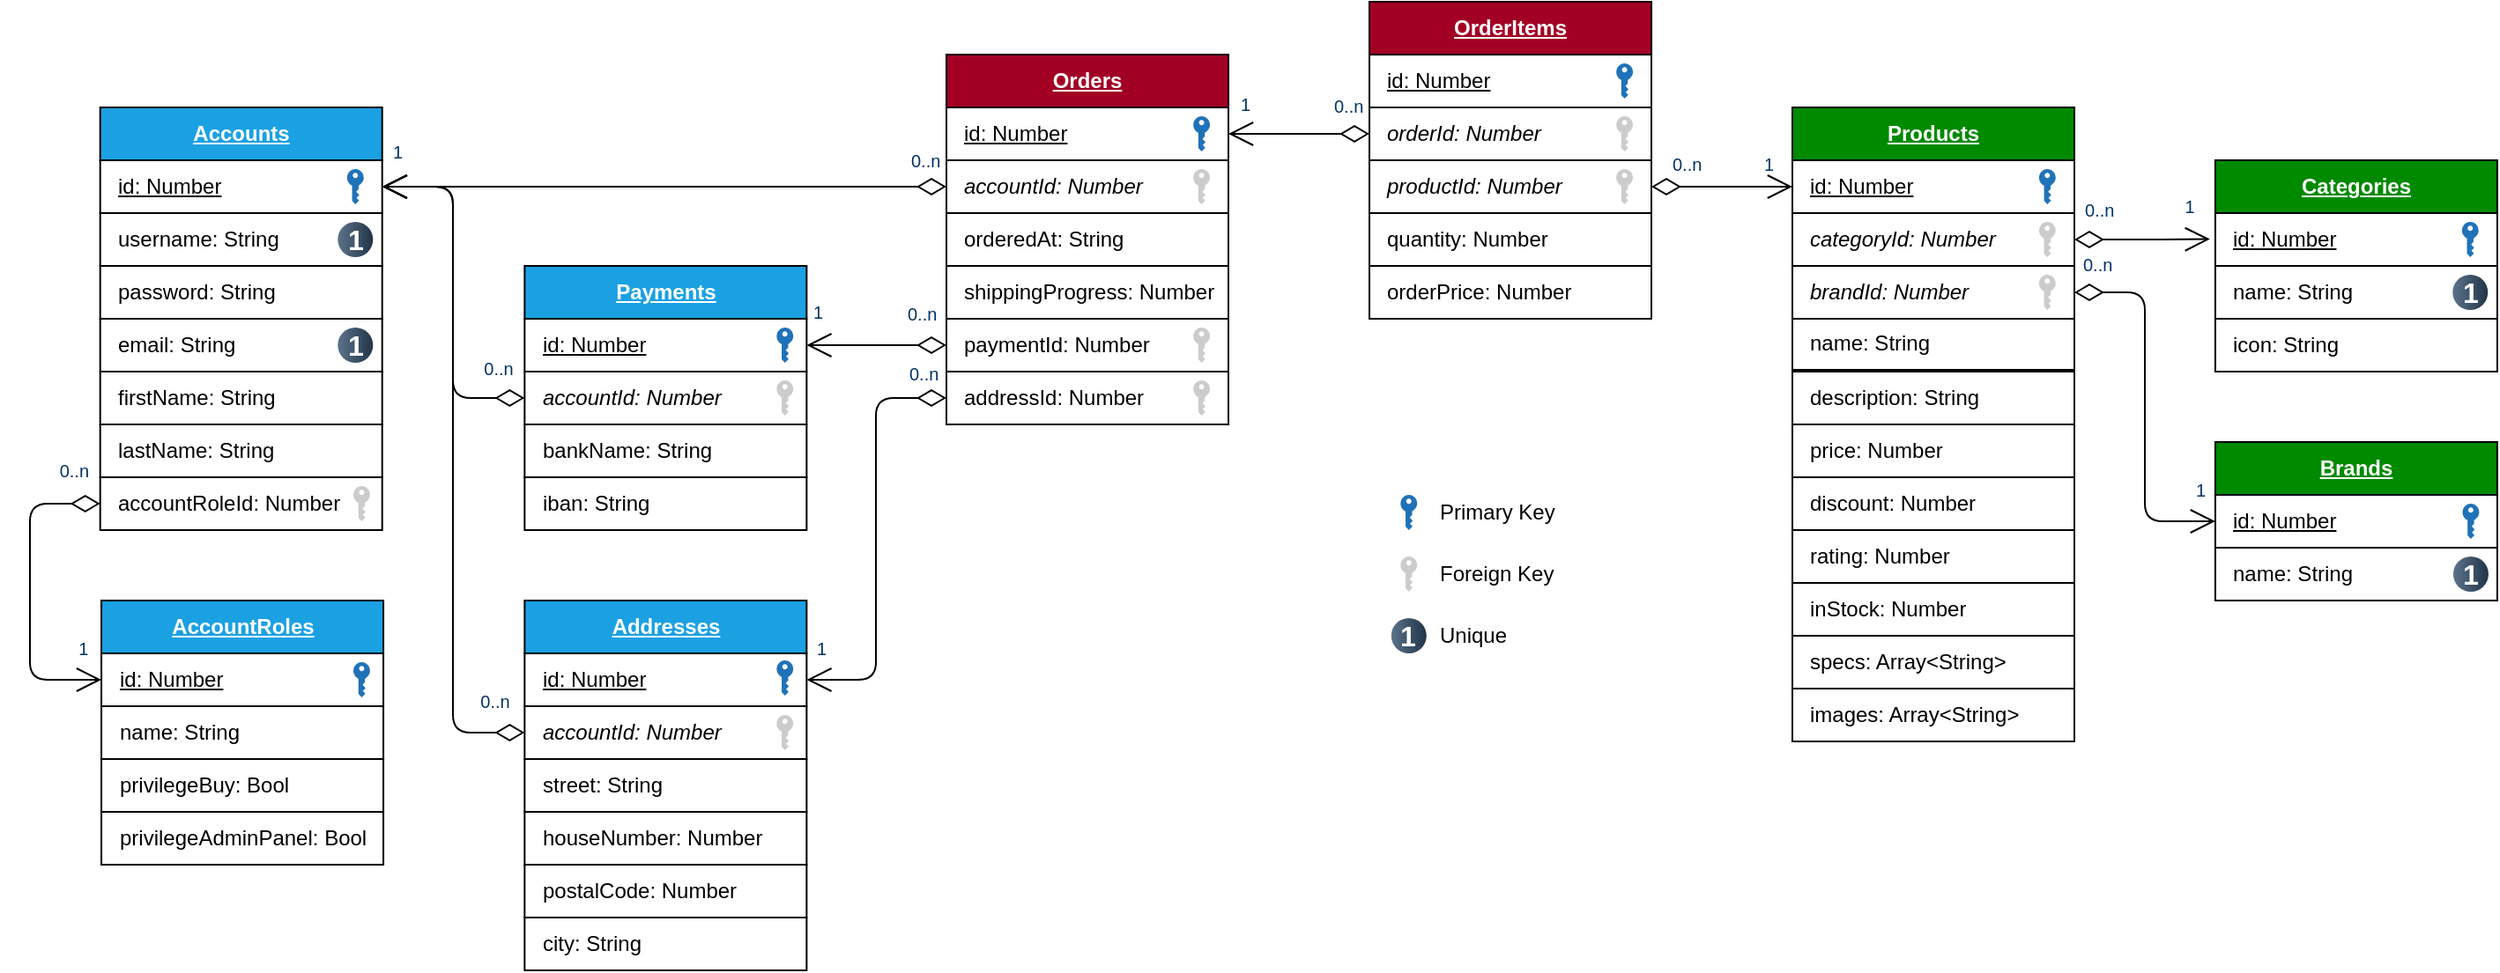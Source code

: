 <mxfile version="24.7.8">
  <diagram name="Page-1" id="WevClHWmhzPAQ7FDN5po">
    <mxGraphModel dx="3327" dy="570" grid="1" gridSize="10" guides="1" tooltips="1" connect="1" arrows="1" fold="1" page="1" pageScale="1" pageWidth="1169" pageHeight="827" math="0" shadow="0">
      <root>
        <mxCell id="0" />
        <mxCell id="1" parent="0" />
        <mxCell id="-XxvrMC6G6SQ8Xm1xsTM-4" value="&lt;blockquote style=&quot;margin: 0px 0px 0px 8px; border: none; padding: 0px;&quot;&gt;&lt;u&gt;id:&amp;nbsp;&lt;/u&gt;&lt;u style=&quot;background-color: initial;&quot;&gt;Number&lt;/u&gt;&lt;/blockquote&gt;" style="rounded=0;whiteSpace=wrap;html=1;align=left;" parent="1" vertex="1">
          <mxGeometry x="-200" y="420" width="160" height="30" as="geometry" />
        </mxCell>
        <mxCell id="-XxvrMC6G6SQ8Xm1xsTM-5" value="&lt;blockquote style=&quot;margin: 0px; border: none; padding: 0px;&quot;&gt;&lt;b&gt;&lt;u&gt;Products&lt;/u&gt;&lt;/b&gt;&lt;/blockquote&gt;" style="rounded=0;whiteSpace=wrap;html=1;align=center;fillColor=#008a00;strokeColor=default;fontColor=#ffffff;" parent="1" vertex="1">
          <mxGeometry x="-200" y="390" width="160" height="30" as="geometry" />
        </mxCell>
        <mxCell id="-XxvrMC6G6SQ8Xm1xsTM-21" value="&lt;blockquote style=&quot;margin: 0px 0px 0px 8px; border: none; padding: 0px;&quot;&gt;name: String&lt;/blockquote&gt;" style="rounded=0;whiteSpace=wrap;html=1;align=left;" parent="1" vertex="1">
          <mxGeometry x="-200" y="509" width="160" height="30" as="geometry" />
        </mxCell>
        <mxCell id="-XxvrMC6G6SQ8Xm1xsTM-22" value="&lt;blockquote style=&quot;margin: 0px 0px 0px 8px; border: none; padding: 0px;&quot;&gt;price: Number&lt;/blockquote&gt;" style="rounded=0;whiteSpace=wrap;html=1;align=left;" parent="1" vertex="1">
          <mxGeometry x="-200" y="570" width="160" height="30" as="geometry" />
        </mxCell>
        <mxCell id="-XxvrMC6G6SQ8Xm1xsTM-23" value="&lt;blockquote style=&quot;margin: 0px 0px 0px 8px; border: none; padding: 0px;&quot;&gt;&lt;i&gt;categoryId: Number&lt;/i&gt;&lt;/blockquote&gt;" style="rounded=0;whiteSpace=wrap;html=1;align=left;" parent="1" vertex="1">
          <mxGeometry x="-200" y="450" width="160" height="30" as="geometry" />
        </mxCell>
        <mxCell id="-XxvrMC6G6SQ8Xm1xsTM-24" value="&lt;blockquote style=&quot;margin: 0px 0px 0px 8px; border: none; padding: 0px;&quot;&gt;discount: Number&lt;/blockquote&gt;" style="rounded=0;whiteSpace=wrap;html=1;align=left;" parent="1" vertex="1">
          <mxGeometry x="-200" y="600" width="160" height="30" as="geometry" />
        </mxCell>
        <mxCell id="xvubMpEdOjOFzFZ-NZdf-2" value="&lt;blockquote style=&quot;margin: 0px; border: none; padding: 0px;&quot;&gt;&lt;b&gt;&lt;u&gt;Accounts&lt;/u&gt;&lt;/b&gt;&lt;/blockquote&gt;" style="rounded=0;whiteSpace=wrap;html=1;align=center;fillColor=#1ba1e2;strokeColor=default;fontColor=#ffffff;" parent="1" vertex="1">
          <mxGeometry x="-1160.15" y="390" width="160" height="30" as="geometry" />
        </mxCell>
        <mxCell id="xvubMpEdOjOFzFZ-NZdf-3" value="&lt;blockquote style=&quot;margin: 0px 0px 0px 8px; border: none; padding: 0px;&quot;&gt;&lt;u&gt;id:&amp;nbsp;&lt;/u&gt;&lt;u style=&quot;background-color: initial;&quot;&gt;Number&lt;/u&gt;&lt;/blockquote&gt;" style="rounded=0;whiteSpace=wrap;html=1;align=left;" parent="1" vertex="1">
          <mxGeometry x="-1160.15" y="420" width="160" height="30" as="geometry" />
        </mxCell>
        <mxCell id="xvubMpEdOjOFzFZ-NZdf-4" value="&lt;blockquote style=&quot;margin: 0px 0px 0px 8px; border: none; padding: 0px;&quot;&gt;username: String&lt;/blockquote&gt;" style="rounded=0;whiteSpace=wrap;html=1;align=left;" parent="1" vertex="1">
          <mxGeometry x="-1160.15" y="450" width="160" height="30" as="geometry" />
        </mxCell>
        <mxCell id="xvubMpEdOjOFzFZ-NZdf-5" value="&lt;blockquote style=&quot;margin: 0px 0px 0px 8px; border: none; padding: 0px;&quot;&gt;password: String&lt;/blockquote&gt;" style="rounded=0;whiteSpace=wrap;html=1;align=left;" parent="1" vertex="1">
          <mxGeometry x="-1160.15" y="480" width="160" height="30" as="geometry" />
        </mxCell>
        <mxCell id="xvubMpEdOjOFzFZ-NZdf-6" value="&lt;blockquote style=&quot;margin: 0px; border: none; padding: 0px;&quot;&gt;&lt;b&gt;&lt;u&gt;OrderItems&lt;/u&gt;&lt;/b&gt;&lt;/blockquote&gt;" style="rounded=0;whiteSpace=wrap;html=1;align=center;fillColor=#a20025;strokeColor=default;fontColor=#ffffff;" parent="1" vertex="1">
          <mxGeometry x="-440.0" y="330" width="160" height="30" as="geometry" />
        </mxCell>
        <mxCell id="xvubMpEdOjOFzFZ-NZdf-7" value="&lt;blockquote style=&quot;margin: 0px 0px 0px 8px; border: none; padding: 0px;&quot;&gt;&lt;u&gt;id:&amp;nbsp;&lt;/u&gt;&lt;u style=&quot;background-color: initial;&quot;&gt;Number&lt;/u&gt;&lt;/blockquote&gt;" style="rounded=0;whiteSpace=wrap;html=1;align=left;" parent="1" vertex="1">
          <mxGeometry x="-440.0" y="360" width="160" height="30" as="geometry" />
        </mxCell>
        <mxCell id="xvubMpEdOjOFzFZ-NZdf-8" value="&lt;blockquote style=&quot;margin: 0px 0px 0px 8px; border: none; padding: 0px;&quot;&gt;&lt;i&gt;accountId: Number&lt;/i&gt;&lt;/blockquote&gt;" style="rounded=0;whiteSpace=wrap;html=1;align=left;" parent="1" vertex="1">
          <mxGeometry x="-680" y="420" width="160" height="30" as="geometry" />
        </mxCell>
        <mxCell id="xvubMpEdOjOFzFZ-NZdf-17" value="&lt;blockquote style=&quot;margin: 0px; border: none; padding: 0px;&quot;&gt;&lt;b&gt;&lt;u&gt;Categories&lt;/u&gt;&lt;/b&gt;&lt;/blockquote&gt;" style="rounded=0;whiteSpace=wrap;html=1;align=center;fillColor=#008a00;strokeColor=default;fontColor=#ffffff;" parent="1" vertex="1">
          <mxGeometry x="39.96" y="420" width="160" height="30" as="geometry" />
        </mxCell>
        <mxCell id="xvubMpEdOjOFzFZ-NZdf-18" value="&lt;blockquote style=&quot;margin: 0px 0px 0px 8px; border: none; padding: 0px;&quot;&gt;&lt;u&gt;id:&amp;nbsp;&lt;/u&gt;&lt;u style=&quot;background-color: initial;&quot;&gt;Number&lt;/u&gt;&lt;/blockquote&gt;" style="rounded=0;whiteSpace=wrap;html=1;align=left;" parent="1" vertex="1">
          <mxGeometry x="39.96" y="450" width="160" height="30" as="geometry" />
        </mxCell>
        <mxCell id="xvubMpEdOjOFzFZ-NZdf-19" value="&lt;blockquote style=&quot;margin: 0px 0px 0px 8px; border: none; padding: 0px;&quot;&gt;name: String&lt;/blockquote&gt;" style="rounded=0;whiteSpace=wrap;html=1;align=left;" parent="1" vertex="1">
          <mxGeometry x="39.96" y="480" width="160" height="30" as="geometry" />
        </mxCell>
        <mxCell id="xvubMpEdOjOFzFZ-NZdf-20" value="" style="endArrow=open;endSize=12;startArrow=diamondThin;startSize=14;startFill=0;edgeStyle=orthogonalEdgeStyle;entryX=-0.019;entryY=0.493;entryDx=0;entryDy=0;exitX=1;exitY=0.5;exitDx=0;exitDy=0;entryPerimeter=0;" parent="1" source="-XxvrMC6G6SQ8Xm1xsTM-23" target="xvubMpEdOjOFzFZ-NZdf-18" edge="1">
          <mxGeometry x="389.36" y="350" as="geometry">
            <mxPoint x="120" y="580.0" as="sourcePoint" />
            <mxPoint y="700.0" as="targetPoint" />
            <Array as="points" />
          </mxGeometry>
        </mxCell>
        <mxCell id="xvubMpEdOjOFzFZ-NZdf-21" value="0..n" style="resizable=0;align=left;verticalAlign=top;labelBackgroundColor=#ffffff;fontSize=10;strokeColor=#003366;shadow=1;fillColor=#D4E1F5;fontColor=#003366" parent="xvubMpEdOjOFzFZ-NZdf-20" connectable="0" vertex="1">
          <mxGeometry x="-1" relative="1" as="geometry">
            <mxPoint x="4" y="-29" as="offset" />
          </mxGeometry>
        </mxCell>
        <mxCell id="xvubMpEdOjOFzFZ-NZdf-22" value="1" style="resizable=0;align=right;verticalAlign=top;labelBackgroundColor=#ffffff;fontSize=10;strokeColor=#003366;shadow=1;fillColor=#D4E1F5;fontColor=#003366" parent="xvubMpEdOjOFzFZ-NZdf-20" connectable="0" vertex="1">
          <mxGeometry x="1" relative="1" as="geometry">
            <mxPoint x="-7" y="-31" as="offset" />
          </mxGeometry>
        </mxCell>
        <mxCell id="xvubMpEdOjOFzFZ-NZdf-23" value="&lt;blockquote style=&quot;margin: 0px 0px 0px 8px; border: none; padding: 0px;&quot;&gt;&lt;i&gt;productId:&amp;nbsp;&lt;/i&gt;&lt;i style=&quot;background-color: initial;&quot;&gt;Number&lt;/i&gt;&lt;/blockquote&gt;" style="rounded=0;whiteSpace=wrap;html=1;align=left;" parent="1" vertex="1">
          <mxGeometry x="-440.0" y="420" width="160" height="30" as="geometry" />
        </mxCell>
        <mxCell id="xvubMpEdOjOFzFZ-NZdf-24" value="" style="endArrow=open;endSize=12;startArrow=diamondThin;startSize=14;startFill=0;edgeStyle=orthogonalEdgeStyle;entryX=0;entryY=0.5;entryDx=0;entryDy=0;exitX=1;exitY=0.5;exitDx=0;exitDy=0;" parent="1" source="xvubMpEdOjOFzFZ-NZdf-23" target="-XxvrMC6G6SQ8Xm1xsTM-4" edge="1">
          <mxGeometry x="389.36" y="350" as="geometry">
            <mxPoint x="-240" y="290" as="sourcePoint" />
            <mxPoint x="-280.0" y="605" as="targetPoint" />
          </mxGeometry>
        </mxCell>
        <mxCell id="xvubMpEdOjOFzFZ-NZdf-25" value="0..n" style="resizable=0;align=left;verticalAlign=top;labelBackgroundColor=#ffffff;fontSize=10;strokeColor=#003366;shadow=1;fillColor=#D4E1F5;fontColor=#003366" parent="xvubMpEdOjOFzFZ-NZdf-24" connectable="0" vertex="1">
          <mxGeometry x="-1" relative="1" as="geometry">
            <mxPoint x="10" y="-25" as="offset" />
          </mxGeometry>
        </mxCell>
        <mxCell id="xvubMpEdOjOFzFZ-NZdf-26" value="1" style="resizable=0;align=right;verticalAlign=top;labelBackgroundColor=#ffffff;fontSize=10;strokeColor=#003366;shadow=1;fillColor=#D4E1F5;fontColor=#003366" parent="xvubMpEdOjOFzFZ-NZdf-24" connectable="0" vertex="1">
          <mxGeometry x="1" relative="1" as="geometry">
            <mxPoint x="-9" y="-25" as="offset" />
          </mxGeometry>
        </mxCell>
        <mxCell id="xvubMpEdOjOFzFZ-NZdf-37" value="&lt;blockquote style=&quot;margin: 0px 0px 0px 8px; border: none; padding: 0px;&quot;&gt;firstName: String&lt;/blockquote&gt;" style="rounded=0;whiteSpace=wrap;html=1;align=left;" parent="1" vertex="1">
          <mxGeometry x="-1160.15" y="540" width="160" height="30" as="geometry" />
        </mxCell>
        <mxCell id="xvubMpEdOjOFzFZ-NZdf-38" value="&lt;blockquote style=&quot;margin: 0px 0px 0px 8px; border: none; padding: 0px;&quot;&gt;lastName: String&lt;/blockquote&gt;" style="rounded=0;whiteSpace=wrap;html=1;align=left;" parent="1" vertex="1">
          <mxGeometry x="-1160.15" y="570" width="160" height="30" as="geometry" />
        </mxCell>
        <mxCell id="xvubMpEdOjOFzFZ-NZdf-40" value="&lt;blockquote style=&quot;margin: 0px; border: none; padding: 0px;&quot;&gt;&lt;b&gt;&lt;u&gt;Orders&lt;/u&gt;&lt;/b&gt;&lt;/blockquote&gt;" style="rounded=0;whiteSpace=wrap;html=1;align=center;fillColor=#a20025;strokeColor=default;fontColor=#ffffff;" parent="1" vertex="1">
          <mxGeometry x="-680" y="360" width="160" height="30" as="geometry" />
        </mxCell>
        <mxCell id="xvubMpEdOjOFzFZ-NZdf-41" value="&lt;blockquote style=&quot;margin: 0px 0px 0px 8px; border: none; padding: 0px;&quot;&gt;&lt;u&gt;id: Number&lt;/u&gt;&lt;/blockquote&gt;" style="rounded=0;whiteSpace=wrap;html=1;align=left;" parent="1" vertex="1">
          <mxGeometry x="-680" y="390" width="160" height="30" as="geometry" />
        </mxCell>
        <mxCell id="xvubMpEdOjOFzFZ-NZdf-42" value="&lt;blockquote style=&quot;margin: 0px 0px 0px 8px; border: none; padding: 0px;&quot;&gt;&lt;i&gt;orderId:&amp;nbsp;&lt;/i&gt;&lt;i style=&quot;background-color: initial;&quot;&gt;Number&lt;/i&gt;&lt;/blockquote&gt;" style="rounded=0;whiteSpace=wrap;html=1;align=left;" parent="1" vertex="1">
          <mxGeometry x="-440.0" y="390" width="160" height="30" as="geometry" />
        </mxCell>
        <mxCell id="xvubMpEdOjOFzFZ-NZdf-47" value="&lt;blockquote style=&quot;margin: 0px 0px 0px 8px; border: none; padding: 0px;&quot;&gt;quantity: Number&lt;/blockquote&gt;" style="rounded=0;whiteSpace=wrap;html=1;align=left;" parent="1" vertex="1">
          <mxGeometry x="-440.0" y="450" width="160" height="30" as="geometry" />
        </mxCell>
        <mxCell id="Mm1_BtgNgvV1z5cDQ8i7-1" value="&lt;blockquote style=&quot;margin: 0px 0px 0px 8px; border: none; padding: 0px;&quot;&gt;icon: String&lt;/blockquote&gt;" style="rounded=0;whiteSpace=wrap;html=1;align=left;" parent="1" vertex="1">
          <mxGeometry x="39.96" y="510" width="160" height="30" as="geometry" />
        </mxCell>
        <mxCell id="Mm1_BtgNgvV1z5cDQ8i7-2" value="&lt;blockquote style=&quot;margin: 0px 0px 0px 8px; border: none; padding: 0px;&quot;&gt;&lt;i&gt;brandId: Number&lt;/i&gt;&lt;/blockquote&gt;" style="rounded=0;whiteSpace=wrap;html=1;align=left;" parent="1" vertex="1">
          <mxGeometry x="-200" y="480" width="160" height="30" as="geometry" />
        </mxCell>
        <mxCell id="Mm1_BtgNgvV1z5cDQ8i7-4" value="&lt;blockquote style=&quot;margin: 0px 0px 0px 8px; border: none; padding: 0px;&quot;&gt;rating: Number&lt;/blockquote&gt;" style="rounded=0;whiteSpace=wrap;html=1;align=left;" parent="1" vertex="1">
          <mxGeometry x="-200" y="630" width="160" height="30" as="geometry" />
        </mxCell>
        <mxCell id="Mm1_BtgNgvV1z5cDQ8i7-6" value="&lt;blockquote style=&quot;margin: 0px 0px 0px 8px; border: none; padding: 0px;&quot;&gt;description: String&lt;/blockquote&gt;" style="rounded=0;whiteSpace=wrap;html=1;align=left;" parent="1" vertex="1">
          <mxGeometry x="-200.0" y="540" width="160" height="30" as="geometry" />
        </mxCell>
        <mxCell id="Mm1_BtgNgvV1z5cDQ8i7-7" value="&lt;blockquote style=&quot;margin: 0px 0px 0px 8px; border: none; padding: 0px;&quot;&gt;shippingProgress: Number&lt;/blockquote&gt;" style="rounded=0;whiteSpace=wrap;html=1;align=left;" parent="1" vertex="1">
          <mxGeometry x="-680" y="480" width="160" height="30" as="geometry" />
        </mxCell>
        <mxCell id="Mm1_BtgNgvV1z5cDQ8i7-11" value="" style="sketch=0;pointerEvents=1;shadow=0;dashed=0;html=1;strokeColor=none;labelPosition=center;verticalLabelPosition=bottom;verticalAlign=top;outlineConnect=0;align=center;shape=mxgraph.office.security.key_permissions;fillColor=#2072B8;" parent="1" vertex="1">
          <mxGeometry x="-1020.06" y="425" width="9.43" height="20" as="geometry" />
        </mxCell>
        <mxCell id="Mm1_BtgNgvV1z5cDQ8i7-12" value="" style="sketch=0;pointerEvents=1;shadow=0;dashed=0;html=1;strokeColor=none;labelPosition=center;verticalLabelPosition=bottom;verticalAlign=top;outlineConnect=0;align=center;shape=mxgraph.office.security.key_permissions;fillColor=#2072B8;" parent="1" vertex="1">
          <mxGeometry x="-539.91" y="395" width="9.43" height="20" as="geometry" />
        </mxCell>
        <mxCell id="Mm1_BtgNgvV1z5cDQ8i7-13" value="" style="sketch=0;pointerEvents=1;shadow=0;dashed=0;html=1;strokeColor=none;labelPosition=center;verticalLabelPosition=bottom;verticalAlign=top;outlineConnect=0;align=center;shape=mxgraph.office.security.key_permissions;fillColor=#2072B8;" parent="1" vertex="1">
          <mxGeometry x="-299.91" y="365" width="9.43" height="20" as="geometry" />
        </mxCell>
        <mxCell id="Mm1_BtgNgvV1z5cDQ8i7-14" value="" style="sketch=0;pointerEvents=1;shadow=0;dashed=0;html=1;strokeColor=none;labelPosition=center;verticalLabelPosition=bottom;verticalAlign=top;outlineConnect=0;align=center;shape=mxgraph.office.security.key_permissions;fillColor=#2072B8;" parent="1" vertex="1">
          <mxGeometry x="-60.04" y="425" width="9.43" height="20" as="geometry" />
        </mxCell>
        <mxCell id="Mm1_BtgNgvV1z5cDQ8i7-15" value="" style="sketch=0;pointerEvents=1;shadow=0;dashed=0;html=1;strokeColor=none;labelPosition=center;verticalLabelPosition=bottom;verticalAlign=top;outlineConnect=0;align=center;shape=mxgraph.office.security.key_permissions;fillColor=#2072B8;" parent="1" vertex="1">
          <mxGeometry x="179.92" y="455" width="9.43" height="20" as="geometry" />
        </mxCell>
        <mxCell id="Mm1_BtgNgvV1z5cDQ8i7-16" value="1" style="ellipse;whiteSpace=wrap;html=1;aspect=fixed;rotation=0;gradientColor=#223548;strokeColor=none;gradientDirection=east;fillColor=#5b738b;rounded=0;pointerEvents=0;fontFamily=Helvetica;fontSize=16;fontColor=#FFFFFF;spacingTop=4;spacingBottom=4;spacingLeft=4;spacingRight=4;points=[];fontStyle=1" parent="1" vertex="1">
          <mxGeometry x="-1025.35" y="455" width="20" height="20" as="geometry" />
        </mxCell>
        <mxCell id="Mm1_BtgNgvV1z5cDQ8i7-17" value="1" style="ellipse;whiteSpace=wrap;html=1;aspect=fixed;rotation=0;gradientColor=#223548;strokeColor=none;gradientDirection=east;fillColor=#5b738b;rounded=0;pointerEvents=0;fontFamily=Helvetica;fontSize=16;fontColor=#FFFFFF;spacingTop=4;spacingBottom=4;spacingLeft=4;spacingRight=4;points=[];fontStyle=1" parent="1" vertex="1">
          <mxGeometry x="174.63" y="485" width="20" height="20" as="geometry" />
        </mxCell>
        <mxCell id="Mm1_BtgNgvV1z5cDQ8i7-18" value="" style="sketch=0;pointerEvents=1;shadow=0;dashed=0;html=1;strokeColor=none;labelPosition=center;verticalLabelPosition=bottom;verticalAlign=top;outlineConnect=0;align=center;shape=mxgraph.office.security.key_permissions;fillColor=#2072B8;" parent="1" vertex="1">
          <mxGeometry x="-422.31" y="610" width="9.43" height="20" as="geometry" />
        </mxCell>
        <mxCell id="Mm1_BtgNgvV1z5cDQ8i7-19" value="Primary Key" style="text;strokeColor=none;align=left;fillColor=none;html=1;verticalAlign=middle;whiteSpace=wrap;rounded=0;" parent="1" vertex="1">
          <mxGeometry x="-402.4" y="605" width="110" height="30" as="geometry" />
        </mxCell>
        <mxCell id="Mm1_BtgNgvV1z5cDQ8i7-20" value="1" style="ellipse;whiteSpace=wrap;html=1;aspect=fixed;rotation=0;gradientColor=#223548;strokeColor=none;gradientDirection=east;fillColor=#5b738b;rounded=0;pointerEvents=0;fontFamily=Helvetica;fontSize=16;fontColor=#FFFFFF;spacingTop=4;spacingBottom=4;spacingLeft=4;spacingRight=4;points=[];fontStyle=1" parent="1" vertex="1">
          <mxGeometry x="-427.6" y="680" width="20" height="20" as="geometry" />
        </mxCell>
        <mxCell id="Mm1_BtgNgvV1z5cDQ8i7-21" value="Unique" style="text;strokeColor=none;align=left;fillColor=none;html=1;verticalAlign=middle;whiteSpace=wrap;rounded=0;" parent="1" vertex="1">
          <mxGeometry x="-402.4" y="675" width="110" height="30" as="geometry" />
        </mxCell>
        <mxCell id="Mm1_BtgNgvV1z5cDQ8i7-24" value="" style="sketch=0;pointerEvents=1;shadow=0;dashed=0;html=1;strokeColor=none;labelPosition=center;verticalLabelPosition=bottom;verticalAlign=top;outlineConnect=0;align=center;shape=mxgraph.office.security.key_permissions;fillColor=#CCCCCC;" parent="1" vertex="1">
          <mxGeometry x="-299.91" y="395" width="9.43" height="20" as="geometry" />
        </mxCell>
        <mxCell id="Mm1_BtgNgvV1z5cDQ8i7-25" value="" style="sketch=0;pointerEvents=1;shadow=0;dashed=0;html=1;strokeColor=none;labelPosition=center;verticalLabelPosition=bottom;verticalAlign=top;outlineConnect=0;align=center;shape=mxgraph.office.security.key_permissions;fillColor=#CCCCCC;" parent="1" vertex="1">
          <mxGeometry x="-299.91" y="425" width="9.43" height="20" as="geometry" />
        </mxCell>
        <mxCell id="Mm1_BtgNgvV1z5cDQ8i7-26" value="" style="sketch=0;pointerEvents=1;shadow=0;dashed=0;html=1;strokeColor=none;labelPosition=center;verticalLabelPosition=bottom;verticalAlign=top;outlineConnect=0;align=center;shape=mxgraph.office.security.key_permissions;fillColor=#CCCCCC;" parent="1" vertex="1">
          <mxGeometry x="-539.91" y="425" width="9.43" height="20" as="geometry" />
        </mxCell>
        <mxCell id="Mm1_BtgNgvV1z5cDQ8i7-27" value="" style="sketch=0;pointerEvents=1;shadow=0;dashed=0;html=1;strokeColor=none;labelPosition=center;verticalLabelPosition=bottom;verticalAlign=top;outlineConnect=0;align=center;shape=mxgraph.office.security.key_permissions;fillColor=#CCCCCC;" parent="1" vertex="1">
          <mxGeometry x="-60.04" y="485" width="9.43" height="20" as="geometry" />
        </mxCell>
        <mxCell id="Mm1_BtgNgvV1z5cDQ8i7-28" value="" style="sketch=0;pointerEvents=1;shadow=0;dashed=0;html=1;strokeColor=none;labelPosition=center;verticalLabelPosition=bottom;verticalAlign=top;outlineConnect=0;align=center;shape=mxgraph.office.security.key_permissions;fillColor=#CCCCCC;" parent="1" vertex="1">
          <mxGeometry x="-422.31" y="645" width="9.43" height="20" as="geometry" />
        </mxCell>
        <mxCell id="Mm1_BtgNgvV1z5cDQ8i7-29" value="Foreign Key" style="text;strokeColor=none;align=left;fillColor=none;html=1;verticalAlign=middle;whiteSpace=wrap;rounded=0;" parent="1" vertex="1">
          <mxGeometry x="-402.4" y="640" width="110" height="30" as="geometry" />
        </mxCell>
        <mxCell id="_UF3kFiP3G3Olu9frHUj-1" value="&lt;blockquote style=&quot;margin: 0px 0px 0px 8px; border: none; padding: 0px;&quot;&gt;bankName: String&lt;/blockquote&gt;" style="rounded=0;whiteSpace=wrap;html=1;align=left;" parent="1" vertex="1">
          <mxGeometry x="-919.32" y="570" width="160" height="30" as="geometry" />
        </mxCell>
        <mxCell id="_UF3kFiP3G3Olu9frHUj-2" value="&lt;blockquote style=&quot;margin: 0px 0px 0px 8px; border: none; padding: 0px;&quot;&gt;iban: String&lt;/blockquote&gt;" style="rounded=0;whiteSpace=wrap;html=1;align=left;" parent="1" vertex="1">
          <mxGeometry x="-919.32" y="600" width="160" height="30" as="geometry" />
        </mxCell>
        <mxCell id="_UF3kFiP3G3Olu9frHUj-3" value="&lt;blockquote style=&quot;margin: 0px 0px 0px 8px; border: none; padding: 0px;&quot;&gt;orderedAt: String&lt;/blockquote&gt;" style="rounded=0;whiteSpace=wrap;html=1;align=left;" parent="1" vertex="1">
          <mxGeometry x="-680" y="450" width="160" height="30" as="geometry" />
        </mxCell>
        <mxCell id="_UF3kFiP3G3Olu9frHUj-4" value="&lt;blockquote style=&quot;margin: 0px; border: none; padding: 0px;&quot;&gt;&lt;b&gt;&lt;u&gt;Brands&lt;/u&gt;&lt;/b&gt;&lt;/blockquote&gt;" style="rounded=0;whiteSpace=wrap;html=1;align=center;fillColor=#008a00;strokeColor=default;fontColor=#ffffff;" parent="1" vertex="1">
          <mxGeometry x="39.96" y="580" width="160" height="30" as="geometry" />
        </mxCell>
        <mxCell id="_UF3kFiP3G3Olu9frHUj-5" value="&lt;blockquote style=&quot;margin: 0px 0px 0px 8px; border: none; padding: 0px;&quot;&gt;&lt;u&gt;id:&amp;nbsp;&lt;/u&gt;&lt;u style=&quot;background-color: initial;&quot;&gt;Number&lt;/u&gt;&lt;/blockquote&gt;" style="rounded=0;whiteSpace=wrap;html=1;align=left;" parent="1" vertex="1">
          <mxGeometry x="39.96" y="610" width="160" height="30" as="geometry" />
        </mxCell>
        <mxCell id="_UF3kFiP3G3Olu9frHUj-6" value="&lt;blockquote style=&quot;margin: 0px 0px 0px 8px; border: none; padding: 0px;&quot;&gt;name: String&lt;/blockquote&gt;" style="rounded=0;whiteSpace=wrap;html=1;align=left;" parent="1" vertex="1">
          <mxGeometry x="39.96" y="640" width="160" height="30" as="geometry" />
        </mxCell>
        <mxCell id="_UF3kFiP3G3Olu9frHUj-7" value="" style="sketch=0;pointerEvents=1;shadow=0;dashed=0;html=1;strokeColor=none;labelPosition=center;verticalLabelPosition=bottom;verticalAlign=top;outlineConnect=0;align=center;shape=mxgraph.office.security.key_permissions;fillColor=#2072B8;" parent="1" vertex="1">
          <mxGeometry x="180.25" y="615" width="9.43" height="20" as="geometry" />
        </mxCell>
        <mxCell id="_UF3kFiP3G3Olu9frHUj-8" value="1" style="ellipse;whiteSpace=wrap;html=1;aspect=fixed;rotation=0;gradientColor=#223548;strokeColor=none;gradientDirection=east;fillColor=#5b738b;rounded=0;pointerEvents=0;fontFamily=Helvetica;fontSize=16;fontColor=#FFFFFF;spacingTop=4;spacingBottom=4;spacingLeft=4;spacingRight=4;points=[];fontStyle=1" parent="1" vertex="1">
          <mxGeometry x="174.96" y="645" width="20" height="20" as="geometry" />
        </mxCell>
        <mxCell id="_UF3kFiP3G3Olu9frHUj-9" value="" style="endArrow=open;endSize=12;startArrow=diamondThin;startSize=14;startFill=0;edgeStyle=orthogonalEdgeStyle;entryX=0;entryY=0.5;entryDx=0;entryDy=0;exitX=1;exitY=0.5;exitDx=0;exitDy=0;" parent="1" source="Mm1_BtgNgvV1z5cDQ8i7-2" target="_UF3kFiP3G3Olu9frHUj-5" edge="1">
          <mxGeometry x="389.36" y="350" as="geometry">
            <mxPoint x="-445.04" y="620" as="sourcePoint" />
            <mxPoint x="-315.04" y="620" as="targetPoint" />
            <Array as="points" />
          </mxGeometry>
        </mxCell>
        <mxCell id="_UF3kFiP3G3Olu9frHUj-10" value="0..n" style="resizable=0;align=left;verticalAlign=top;labelBackgroundColor=#ffffff;fontSize=10;strokeColor=#003366;shadow=1;fillColor=#D4E1F5;fontColor=#003366" parent="_UF3kFiP3G3Olu9frHUj-9" connectable="0" vertex="1">
          <mxGeometry x="-1" relative="1" as="geometry">
            <mxPoint x="3" y="-28" as="offset" />
          </mxGeometry>
        </mxCell>
        <mxCell id="_UF3kFiP3G3Olu9frHUj-11" value="1" style="resizable=0;align=right;verticalAlign=top;labelBackgroundColor=#ffffff;fontSize=10;strokeColor=#003366;shadow=1;fillColor=#D4E1F5;fontColor=#003366" parent="_UF3kFiP3G3Olu9frHUj-9" connectable="0" vertex="1">
          <mxGeometry x="1" relative="1" as="geometry">
            <mxPoint x="-4" y="-30" as="offset" />
          </mxGeometry>
        </mxCell>
        <mxCell id="_UF3kFiP3G3Olu9frHUj-12" value="&lt;blockquote style=&quot;margin: 0px 0px 0px 8px; border: none; padding: 0px;&quot;&gt;images: Array&amp;lt;String&amp;gt;&lt;/blockquote&gt;" style="rounded=0;whiteSpace=wrap;html=1;align=left;" parent="1" vertex="1">
          <mxGeometry x="-200" y="720" width="160" height="30" as="geometry" />
        </mxCell>
        <mxCell id="_UF3kFiP3G3Olu9frHUj-13" value="&lt;blockquote style=&quot;margin: 0px 0px 0px 8px; border: none; padding: 0px;&quot;&gt;specs: Array&amp;lt;String&amp;gt;&lt;/blockquote&gt;" style="rounded=0;whiteSpace=wrap;html=1;align=left;" parent="1" vertex="1">
          <mxGeometry x="-200" y="690" width="160" height="30" as="geometry" />
        </mxCell>
        <mxCell id="_UF3kFiP3G3Olu9frHUj-14" value="&lt;blockquote style=&quot;margin: 0px 0px 0px 8px; border: none; padding: 0px;&quot;&gt;inStock: Number&lt;/blockquote&gt;" style="rounded=0;whiteSpace=wrap;html=1;align=left;" parent="1" vertex="1">
          <mxGeometry x="-200" y="660" width="160" height="30" as="geometry" />
        </mxCell>
        <mxCell id="_UF3kFiP3G3Olu9frHUj-16" value="&lt;blockquote style=&quot;margin: 0px; border: none; padding: 0px;&quot;&gt;&lt;b&gt;&lt;u&gt;Addresses&lt;/u&gt;&lt;/b&gt;&lt;/blockquote&gt;" style="rounded=0;whiteSpace=wrap;html=1;align=center;fillColor=#1ba1e2;strokeColor=default;fontColor=#ffffff;" parent="1" vertex="1">
          <mxGeometry x="-919.32" y="670" width="160" height="30" as="geometry" />
        </mxCell>
        <mxCell id="_UF3kFiP3G3Olu9frHUj-17" value="&lt;blockquote style=&quot;margin: 0px 0px 0px 8px; border: none; padding: 0px;&quot;&gt;street: String&lt;/blockquote&gt;" style="rounded=0;whiteSpace=wrap;html=1;align=left;" parent="1" vertex="1">
          <mxGeometry x="-919.32" y="760" width="160" height="30" as="geometry" />
        </mxCell>
        <mxCell id="_UF3kFiP3G3Olu9frHUj-18" value="&lt;blockquote style=&quot;margin: 0px 0px 0px 8px; border: none; padding: 0px;&quot;&gt;houseNumber: Number&lt;/blockquote&gt;" style="rounded=0;whiteSpace=wrap;html=1;align=left;" parent="1" vertex="1">
          <mxGeometry x="-919.32" y="790" width="160" height="30" as="geometry" />
        </mxCell>
        <mxCell id="_UF3kFiP3G3Olu9frHUj-19" value="&lt;blockquote style=&quot;margin: 0px 0px 0px 8px; border: none; padding: 0px;&quot;&gt;postalCode: Number&lt;/blockquote&gt;" style="rounded=0;whiteSpace=wrap;html=1;align=left;" parent="1" vertex="1">
          <mxGeometry x="-919.32" y="820" width="160" height="30" as="geometry" />
        </mxCell>
        <mxCell id="_UF3kFiP3G3Olu9frHUj-20" value="&lt;blockquote style=&quot;margin: 0px 0px 0px 8px; border: none; padding: 0px;&quot;&gt;city: String&lt;/blockquote&gt;" style="rounded=0;whiteSpace=wrap;html=1;align=left;" parent="1" vertex="1">
          <mxGeometry x="-919.32" y="850" width="160" height="30" as="geometry" />
        </mxCell>
        <mxCell id="_UF3kFiP3G3Olu9frHUj-21" value="&lt;blockquote style=&quot;margin: 0px 0px 0px 8px; border: none; padding: 0px;&quot;&gt;&lt;u&gt;id:&amp;nbsp;&lt;/u&gt;&lt;u style=&quot;background-color: initial;&quot;&gt;Number&lt;/u&gt;&lt;/blockquote&gt;" style="rounded=0;whiteSpace=wrap;html=1;align=left;" parent="1" vertex="1">
          <mxGeometry x="-919.32" y="700" width="160" height="30" as="geometry" />
        </mxCell>
        <mxCell id="_UF3kFiP3G3Olu9frHUj-25" value="&lt;blockquote style=&quot;margin: 0px 0px 0px 8px; border: none; padding: 0px;&quot;&gt;&lt;i&gt;accountId: Number&lt;/i&gt;&lt;/blockquote&gt;" style="rounded=0;whiteSpace=wrap;html=1;align=left;" parent="1" vertex="1">
          <mxGeometry x="-919.32" y="730" width="160" height="30" as="geometry" />
        </mxCell>
        <mxCell id="_UF3kFiP3G3Olu9frHUj-26" value="" style="sketch=0;pointerEvents=1;shadow=0;dashed=0;html=1;strokeColor=none;labelPosition=center;verticalLabelPosition=bottom;verticalAlign=top;outlineConnect=0;align=center;shape=mxgraph.office.security.key_permissions;fillColor=#2072B8;" parent="1" vertex="1">
          <mxGeometry x="-776.32" y="704" width="9.43" height="20" as="geometry" />
        </mxCell>
        <mxCell id="_UF3kFiP3G3Olu9frHUj-27" value="&lt;blockquote style=&quot;margin: 0px; border: none; padding: 0px;&quot;&gt;&lt;b&gt;&lt;u&gt;Payments&lt;/u&gt;&lt;/b&gt;&lt;/blockquote&gt;" style="rounded=0;whiteSpace=wrap;html=1;align=center;fillColor=#1ba1e2;strokeColor=default;fontColor=#ffffff;" parent="1" vertex="1">
          <mxGeometry x="-919.32" y="480" width="160" height="30" as="geometry" />
        </mxCell>
        <mxCell id="_UF3kFiP3G3Olu9frHUj-28" value="&lt;blockquote style=&quot;margin: 0px 0px 0px 8px; border: none; padding: 0px;&quot;&gt;&lt;u&gt;id:&amp;nbsp;&lt;/u&gt;&lt;u style=&quot;background-color: initial;&quot;&gt;Number&lt;/u&gt;&lt;/blockquote&gt;" style="rounded=0;whiteSpace=wrap;html=1;align=left;" parent="1" vertex="1">
          <mxGeometry x="-919.32" y="510" width="160" height="30" as="geometry" />
        </mxCell>
        <mxCell id="_UF3kFiP3G3Olu9frHUj-29" value="&lt;blockquote style=&quot;margin: 0px 0px 0px 8px; border: none; padding: 0px;&quot;&gt;&lt;i&gt;accountId: Number&lt;/i&gt;&lt;/blockquote&gt;" style="rounded=0;whiteSpace=wrap;html=1;align=left;" parent="1" vertex="1">
          <mxGeometry x="-919.32" y="540" width="160" height="30" as="geometry" />
        </mxCell>
        <mxCell id="_UF3kFiP3G3Olu9frHUj-33" value="" style="sketch=0;pointerEvents=1;shadow=0;dashed=0;html=1;strokeColor=none;labelPosition=center;verticalLabelPosition=bottom;verticalAlign=top;outlineConnect=0;align=center;shape=mxgraph.office.security.key_permissions;fillColor=#2072B8;" parent="1" vertex="1">
          <mxGeometry x="-776.32" y="515" width="9.43" height="20" as="geometry" />
        </mxCell>
        <mxCell id="_UF3kFiP3G3Olu9frHUj-36" value="" style="sketch=0;pointerEvents=1;shadow=0;dashed=0;html=1;strokeColor=none;labelPosition=center;verticalLabelPosition=bottom;verticalAlign=top;outlineConnect=0;align=center;shape=mxgraph.office.security.key_permissions;fillColor=#CCCCCC;" parent="1" vertex="1">
          <mxGeometry x="-776.32" y="735" width="9.43" height="20" as="geometry" />
        </mxCell>
        <mxCell id="_UF3kFiP3G3Olu9frHUj-37" value="" style="sketch=0;pointerEvents=1;shadow=0;dashed=0;html=1;strokeColor=none;labelPosition=center;verticalLabelPosition=bottom;verticalAlign=top;outlineConnect=0;align=center;shape=mxgraph.office.security.key_permissions;fillColor=#CCCCCC;" parent="1" vertex="1">
          <mxGeometry x="-776.32" y="545" width="9.43" height="20" as="geometry" />
        </mxCell>
        <mxCell id="_UF3kFiP3G3Olu9frHUj-38" value="&lt;blockquote style=&quot;margin: 0px 0px 0px 8px; border: none; padding: 0px;&quot;&gt;accountRoleId: Number&lt;/blockquote&gt;" style="rounded=0;whiteSpace=wrap;html=1;align=left;" parent="1" vertex="1">
          <mxGeometry x="-1160.15" y="600" width="160" height="30" as="geometry" />
        </mxCell>
        <mxCell id="_UF3kFiP3G3Olu9frHUj-39" value="&lt;blockquote style=&quot;margin: 0px; border: none; padding: 0px;&quot;&gt;&lt;b&gt;&lt;u&gt;AccountRoles&lt;/u&gt;&lt;/b&gt;&lt;/blockquote&gt;" style="rounded=0;whiteSpace=wrap;html=1;align=center;fillColor=#1ba1e2;strokeColor=default;fontColor=#ffffff;" parent="1" vertex="1">
          <mxGeometry x="-1159.47" y="670" width="160" height="30" as="geometry" />
        </mxCell>
        <mxCell id="_UF3kFiP3G3Olu9frHUj-40" value="&lt;blockquote style=&quot;margin: 0px 0px 0px 8px; border: none; padding: 0px;&quot;&gt;name: String&lt;/blockquote&gt;" style="rounded=0;whiteSpace=wrap;html=1;align=left;" parent="1" vertex="1">
          <mxGeometry x="-1159.47" y="730" width="160" height="30" as="geometry" />
        </mxCell>
        <mxCell id="_UF3kFiP3G3Olu9frHUj-41" value="&lt;blockquote style=&quot;margin: 0px 0px 0px 8px; border: none; padding: 0px;&quot;&gt;&lt;u&gt;id:&amp;nbsp;&lt;/u&gt;&lt;u style=&quot;background-color: initial;&quot;&gt;Number&lt;/u&gt;&lt;/blockquote&gt;" style="rounded=0;whiteSpace=wrap;html=1;align=left;" parent="1" vertex="1">
          <mxGeometry x="-1159.47" y="700" width="160" height="30" as="geometry" />
        </mxCell>
        <mxCell id="_UF3kFiP3G3Olu9frHUj-44" value="" style="sketch=0;pointerEvents=1;shadow=0;dashed=0;html=1;strokeColor=none;labelPosition=center;verticalLabelPosition=bottom;verticalAlign=top;outlineConnect=0;align=center;shape=mxgraph.office.security.key_permissions;fillColor=#CCCCCC;" parent="1" vertex="1">
          <mxGeometry x="-1016.47" y="605" width="9.43" height="20" as="geometry" />
        </mxCell>
        <mxCell id="_UF3kFiP3G3Olu9frHUj-49" value="&lt;blockquote style=&quot;margin: 0px 0px 0px 8px; border: none; padding: 0px;&quot;&gt;orderPrice: Number&lt;/blockquote&gt;" style="rounded=0;whiteSpace=wrap;html=1;align=left;" parent="1" vertex="1">
          <mxGeometry x="-440.0" y="480" width="160" height="30" as="geometry" />
        </mxCell>
        <mxCell id="_UF3kFiP3G3Olu9frHUj-52" value="" style="endArrow=open;endSize=12;startArrow=diamondThin;startSize=14;startFill=0;edgeStyle=orthogonalEdgeStyle;entryX=1;entryY=0.5;entryDx=0;entryDy=0;exitX=0;exitY=0.5;exitDx=0;exitDy=0;" parent="1" source="_UF3kFiP3G3Olu9frHUj-25" target="xvubMpEdOjOFzFZ-NZdf-3" edge="1">
          <mxGeometry x="389.36" y="350" as="geometry">
            <mxPoint x="-890.0" y="180.0" as="sourcePoint" />
            <mxPoint x="-790.0" y="180.0" as="targetPoint" />
            <Array as="points">
              <mxPoint x="-960" y="745" />
              <mxPoint x="-960" y="435" />
            </Array>
          </mxGeometry>
        </mxCell>
        <mxCell id="_UF3kFiP3G3Olu9frHUj-53" value="0..n" style="resizable=0;align=left;verticalAlign=top;labelBackgroundColor=#ffffff;fontSize=10;strokeColor=#003366;shadow=1;fillColor=#D4E1F5;fontColor=#003366" parent="_UF3kFiP3G3Olu9frHUj-52" connectable="0" vertex="1">
          <mxGeometry x="-1" relative="1" as="geometry">
            <mxPoint x="-27" y="-30" as="offset" />
          </mxGeometry>
        </mxCell>
        <mxCell id="_UF3kFiP3G3Olu9frHUj-55" value="" style="endArrow=open;endSize=12;startArrow=diamondThin;startSize=14;startFill=0;edgeStyle=orthogonalEdgeStyle;entryX=1;entryY=0.5;entryDx=0;entryDy=0;exitX=0;exitY=0.5;exitDx=0;exitDy=0;" parent="1" source="_UF3kFiP3G3Olu9frHUj-29" target="xvubMpEdOjOFzFZ-NZdf-3" edge="1">
          <mxGeometry x="389.36" y="350" as="geometry">
            <mxPoint x="-950.0" y="674.55" as="sourcePoint" />
            <mxPoint x="-850.0" y="674.55" as="targetPoint" />
            <Array as="points">
              <mxPoint x="-960" y="555" />
              <mxPoint x="-960" y="435" />
            </Array>
          </mxGeometry>
        </mxCell>
        <mxCell id="_UF3kFiP3G3Olu9frHUj-56" value="0..n" style="resizable=0;align=left;verticalAlign=top;labelBackgroundColor=#ffffff;fontSize=10;strokeColor=#003366;shadow=1;fillColor=#D4E1F5;fontColor=#003366" parent="_UF3kFiP3G3Olu9frHUj-55" connectable="0" vertex="1">
          <mxGeometry x="-1" relative="1" as="geometry">
            <mxPoint x="-25" y="-29" as="offset" />
          </mxGeometry>
        </mxCell>
        <mxCell id="_UF3kFiP3G3Olu9frHUj-58" value="" style="sketch=0;pointerEvents=1;shadow=0;dashed=0;html=1;strokeColor=none;labelPosition=center;verticalLabelPosition=bottom;verticalAlign=top;outlineConnect=0;align=center;shape=mxgraph.office.security.key_permissions;fillColor=#2072B8;" parent="1" vertex="1">
          <mxGeometry x="-1016.47" y="705" width="9.43" height="20" as="geometry" />
        </mxCell>
        <mxCell id="_UF3kFiP3G3Olu9frHUj-62" value="" style="endArrow=open;endSize=12;startArrow=diamondThin;startSize=14;startFill=0;edgeStyle=orthogonalEdgeStyle;entryX=1;entryY=0.5;entryDx=0;entryDy=0;exitX=0;exitY=0.5;exitDx=0;exitDy=0;" parent="1" source="xvubMpEdOjOFzFZ-NZdf-8" target="xvubMpEdOjOFzFZ-NZdf-3" edge="1">
          <mxGeometry x="389.36" y="350" as="geometry">
            <mxPoint x="-779.91" y="604.44" as="sourcePoint" />
            <mxPoint x="-679.91" y="604.44" as="targetPoint" />
          </mxGeometry>
        </mxCell>
        <mxCell id="_UF3kFiP3G3Olu9frHUj-63" value="0..n" style="resizable=0;align=left;verticalAlign=top;labelBackgroundColor=#ffffff;fontSize=10;strokeColor=#003366;shadow=1;fillColor=#D4E1F5;fontColor=#003366" parent="_UF3kFiP3G3Olu9frHUj-62" connectable="0" vertex="1">
          <mxGeometry x="-1" relative="1" as="geometry">
            <mxPoint x="-22" y="-27" as="offset" />
          </mxGeometry>
        </mxCell>
        <mxCell id="_UF3kFiP3G3Olu9frHUj-64" value="1" style="resizable=0;align=right;verticalAlign=top;labelBackgroundColor=#ffffff;fontSize=10;strokeColor=#003366;shadow=1;fillColor=#D4E1F5;fontColor=#003366" parent="_UF3kFiP3G3Olu9frHUj-62" connectable="0" vertex="1">
          <mxGeometry x="1" relative="1" as="geometry">
            <mxPoint x="13" y="-32" as="offset" />
          </mxGeometry>
        </mxCell>
        <mxCell id="_UF3kFiP3G3Olu9frHUj-65" value="" style="endArrow=open;endSize=12;startArrow=diamondThin;startSize=14;startFill=0;edgeStyle=orthogonalEdgeStyle;entryX=1;entryY=0.5;entryDx=0;entryDy=0;exitX=0;exitY=0.5;exitDx=0;exitDy=0;" parent="1" source="xvubMpEdOjOFzFZ-NZdf-42" target="xvubMpEdOjOFzFZ-NZdf-41" edge="1">
          <mxGeometry x="389.36" y="350" as="geometry">
            <mxPoint x="-620.0" y="594.64" as="sourcePoint" />
            <mxPoint x="-520.0" y="594.64" as="targetPoint" />
          </mxGeometry>
        </mxCell>
        <mxCell id="_UF3kFiP3G3Olu9frHUj-66" value="0..n" style="resizable=0;align=left;verticalAlign=top;labelBackgroundColor=#ffffff;fontSize=10;strokeColor=#003366;shadow=1;fillColor=#D4E1F5;fontColor=#003366" parent="_UF3kFiP3G3Olu9frHUj-65" connectable="0" vertex="1">
          <mxGeometry x="-1" relative="1" as="geometry">
            <mxPoint x="-22" y="-28" as="offset" />
          </mxGeometry>
        </mxCell>
        <mxCell id="_UF3kFiP3G3Olu9frHUj-67" value="1" style="resizable=0;align=right;verticalAlign=top;labelBackgroundColor=#ffffff;fontSize=10;strokeColor=#003366;shadow=1;fillColor=#D4E1F5;fontColor=#003366" parent="_UF3kFiP3G3Olu9frHUj-65" connectable="0" vertex="1">
          <mxGeometry x="1" relative="1" as="geometry">
            <mxPoint x="14" y="-29" as="offset" />
          </mxGeometry>
        </mxCell>
        <mxCell id="_UF3kFiP3G3Olu9frHUj-68" value="" style="sketch=0;pointerEvents=1;shadow=0;dashed=0;html=1;strokeColor=none;labelPosition=center;verticalLabelPosition=bottom;verticalAlign=top;outlineConnect=0;align=center;shape=mxgraph.office.security.key_permissions;fillColor=#CCCCCC;" parent="1" vertex="1">
          <mxGeometry x="-60.04" y="455" width="9.43" height="20" as="geometry" />
        </mxCell>
        <mxCell id="HkhJ3mx6TUrJ336WyDT4-1" value="&lt;blockquote style=&quot;margin: 0px 0px 0px 8px; border: none; padding: 0px;&quot;&gt;paymentId: Number&lt;/blockquote&gt;" style="rounded=0;whiteSpace=wrap;html=1;align=left;" vertex="1" parent="1">
          <mxGeometry x="-680" y="510" width="160" height="30" as="geometry" />
        </mxCell>
        <mxCell id="HkhJ3mx6TUrJ336WyDT4-2" value="&lt;blockquote style=&quot;margin: 0px 0px 0px 8px; border: none; padding: 0px;&quot;&gt;addressId: Number&lt;/blockquote&gt;" style="rounded=0;whiteSpace=wrap;html=1;align=left;" vertex="1" parent="1">
          <mxGeometry x="-680" y="540" width="160" height="30" as="geometry" />
        </mxCell>
        <mxCell id="HkhJ3mx6TUrJ336WyDT4-3" value="" style="endArrow=open;endSize=12;startArrow=diamondThin;startSize=14;startFill=0;edgeStyle=orthogonalEdgeStyle;entryX=1;entryY=0.5;entryDx=0;entryDy=0;exitX=0;exitY=0.5;exitDx=0;exitDy=0;" edge="1" parent="1" source="HkhJ3mx6TUrJ336WyDT4-1" target="_UF3kFiP3G3Olu9frHUj-28">
          <mxGeometry x="389.36" y="350" as="geometry">
            <mxPoint x="-650" y="680" as="sourcePoint" />
            <mxPoint x="-770.96" y="570" as="targetPoint" />
            <Array as="points" />
          </mxGeometry>
        </mxCell>
        <mxCell id="HkhJ3mx6TUrJ336WyDT4-4" value="0..n" style="resizable=0;align=left;verticalAlign=top;labelBackgroundColor=#ffffff;fontSize=10;strokeColor=#003366;shadow=1;fillColor=#D4E1F5;fontColor=#003366" connectable="0" vertex="1" parent="HkhJ3mx6TUrJ336WyDT4-3">
          <mxGeometry x="-1" relative="1" as="geometry">
            <mxPoint x="-24" y="-30" as="offset" />
          </mxGeometry>
        </mxCell>
        <mxCell id="HkhJ3mx6TUrJ336WyDT4-5" value="1" style="resizable=0;align=right;verticalAlign=top;labelBackgroundColor=#ffffff;fontSize=10;strokeColor=#003366;shadow=1;fillColor=#D4E1F5;fontColor=#003366" connectable="0" vertex="1" parent="HkhJ3mx6TUrJ336WyDT4-3">
          <mxGeometry x="1" relative="1" as="geometry">
            <mxPoint x="11" y="-31" as="offset" />
          </mxGeometry>
        </mxCell>
        <mxCell id="HkhJ3mx6TUrJ336WyDT4-6" value="" style="endArrow=open;endSize=12;startArrow=diamondThin;startSize=14;startFill=0;edgeStyle=orthogonalEdgeStyle;exitX=0;exitY=0.5;exitDx=0;exitDy=0;entryX=1;entryY=0.5;entryDx=0;entryDy=0;" edge="1" parent="1" source="HkhJ3mx6TUrJ336WyDT4-2" target="_UF3kFiP3G3Olu9frHUj-21">
          <mxGeometry x="389.36" y="350" as="geometry">
            <mxPoint x="-935.44" y="680" as="sourcePoint" />
            <mxPoint x="-670" y="720" as="targetPoint" />
            <Array as="points">
              <mxPoint x="-720" y="555" />
              <mxPoint x="-720" y="715" />
            </Array>
          </mxGeometry>
        </mxCell>
        <mxCell id="HkhJ3mx6TUrJ336WyDT4-7" value="0..n" style="resizable=0;align=left;verticalAlign=top;labelBackgroundColor=#ffffff;fontSize=10;strokeColor=#003366;shadow=1;fillColor=#D4E1F5;fontColor=#003366" connectable="0" vertex="1" parent="HkhJ3mx6TUrJ336WyDT4-6">
          <mxGeometry x="-1" relative="1" as="geometry">
            <mxPoint x="-23" y="-26" as="offset" />
          </mxGeometry>
        </mxCell>
        <mxCell id="HkhJ3mx6TUrJ336WyDT4-8" value="1" style="resizable=0;align=right;verticalAlign=top;labelBackgroundColor=#ffffff;fontSize=10;strokeColor=#003366;shadow=1;fillColor=#D4E1F5;fontColor=#003366" connectable="0" vertex="1" parent="HkhJ3mx6TUrJ336WyDT4-6">
          <mxGeometry x="1" relative="1" as="geometry">
            <mxPoint x="13" y="-30" as="offset" />
          </mxGeometry>
        </mxCell>
        <mxCell id="HkhJ3mx6TUrJ336WyDT4-9" value="" style="endArrow=open;endSize=12;startArrow=diamondThin;startSize=14;startFill=0;edgeStyle=orthogonalEdgeStyle;entryX=0;entryY=0.5;entryDx=0;entryDy=0;exitX=0;exitY=0.5;exitDx=0;exitDy=0;" edge="1" parent="1" source="_UF3kFiP3G3Olu9frHUj-38" target="_UF3kFiP3G3Olu9frHUj-41">
          <mxGeometry x="389.36" y="350" as="geometry">
            <mxPoint x="-1130" y="865" as="sourcePoint" />
            <mxPoint x="-1230" y="425" as="targetPoint" />
            <Array as="points">
              <mxPoint x="-1200" y="615" />
              <mxPoint x="-1200" y="715" />
            </Array>
          </mxGeometry>
        </mxCell>
        <mxCell id="HkhJ3mx6TUrJ336WyDT4-10" value="0..n" style="resizable=0;align=left;verticalAlign=top;labelBackgroundColor=#ffffff;fontSize=10;strokeColor=#003366;shadow=1;fillColor=#D4E1F5;fontColor=#003366" connectable="0" vertex="1" parent="HkhJ3mx6TUrJ336WyDT4-9">
          <mxGeometry x="-1" relative="1" as="geometry">
            <mxPoint x="-25" y="-31" as="offset" />
          </mxGeometry>
        </mxCell>
        <mxCell id="HkhJ3mx6TUrJ336WyDT4-11" value="1" style="resizable=0;align=right;verticalAlign=top;labelBackgroundColor=#ffffff;fontSize=10;strokeColor=#003366;shadow=1;fillColor=#D4E1F5;fontColor=#003366" connectable="0" vertex="1" parent="HkhJ3mx6TUrJ336WyDT4-9">
          <mxGeometry x="1" relative="1" as="geometry">
            <mxPoint x="-6" y="-30" as="offset" />
          </mxGeometry>
        </mxCell>
        <mxCell id="HkhJ3mx6TUrJ336WyDT4-12" value="&lt;blockquote style=&quot;margin: 0px 0px 0px 8px; border: none; padding: 0px;&quot;&gt;privilegeBuy: Bool&lt;/blockquote&gt;" style="rounded=0;whiteSpace=wrap;html=1;align=left;" vertex="1" parent="1">
          <mxGeometry x="-1159.47" y="760" width="160" height="30" as="geometry" />
        </mxCell>
        <mxCell id="HkhJ3mx6TUrJ336WyDT4-13" value="&lt;blockquote style=&quot;margin: 0px 0px 0px 8px; border: none; padding: 0px;&quot;&gt;privilegeAdminPanel: Bool&lt;/blockquote&gt;" style="rounded=0;whiteSpace=wrap;html=1;align=left;" vertex="1" parent="1">
          <mxGeometry x="-1159.47" y="790" width="160" height="30" as="geometry" />
        </mxCell>
        <mxCell id="HkhJ3mx6TUrJ336WyDT4-14" value="&lt;blockquote style=&quot;margin: 0px 0px 0px 8px; border: none; padding: 0px;&quot;&gt;email: String&lt;/blockquote&gt;" style="rounded=0;whiteSpace=wrap;html=1;align=left;" vertex="1" parent="1">
          <mxGeometry x="-1160.15" y="510" width="160" height="30" as="geometry" />
        </mxCell>
        <mxCell id="HkhJ3mx6TUrJ336WyDT4-15" value="1" style="ellipse;whiteSpace=wrap;html=1;aspect=fixed;rotation=0;gradientColor=#223548;strokeColor=none;gradientDirection=east;fillColor=#5b738b;rounded=0;pointerEvents=0;fontFamily=Helvetica;fontSize=16;fontColor=#FFFFFF;spacingTop=4;spacingBottom=4;spacingLeft=4;spacingRight=4;points=[];fontStyle=1" vertex="1" parent="1">
          <mxGeometry x="-1025.35" y="515" width="20" height="20" as="geometry" />
        </mxCell>
        <mxCell id="HkhJ3mx6TUrJ336WyDT4-16" value="" style="sketch=0;pointerEvents=1;shadow=0;dashed=0;html=1;strokeColor=none;labelPosition=center;verticalLabelPosition=bottom;verticalAlign=top;outlineConnect=0;align=center;shape=mxgraph.office.security.key_permissions;fillColor=#CCCCCC;" vertex="1" parent="1">
          <mxGeometry x="-539.91" y="515" width="9.43" height="20" as="geometry" />
        </mxCell>
        <mxCell id="HkhJ3mx6TUrJ336WyDT4-17" value="" style="sketch=0;pointerEvents=1;shadow=0;dashed=0;html=1;strokeColor=none;labelPosition=center;verticalLabelPosition=bottom;verticalAlign=top;outlineConnect=0;align=center;shape=mxgraph.office.security.key_permissions;fillColor=#CCCCCC;" vertex="1" parent="1">
          <mxGeometry x="-539.91" y="545" width="9.43" height="20" as="geometry" />
        </mxCell>
      </root>
    </mxGraphModel>
  </diagram>
</mxfile>
